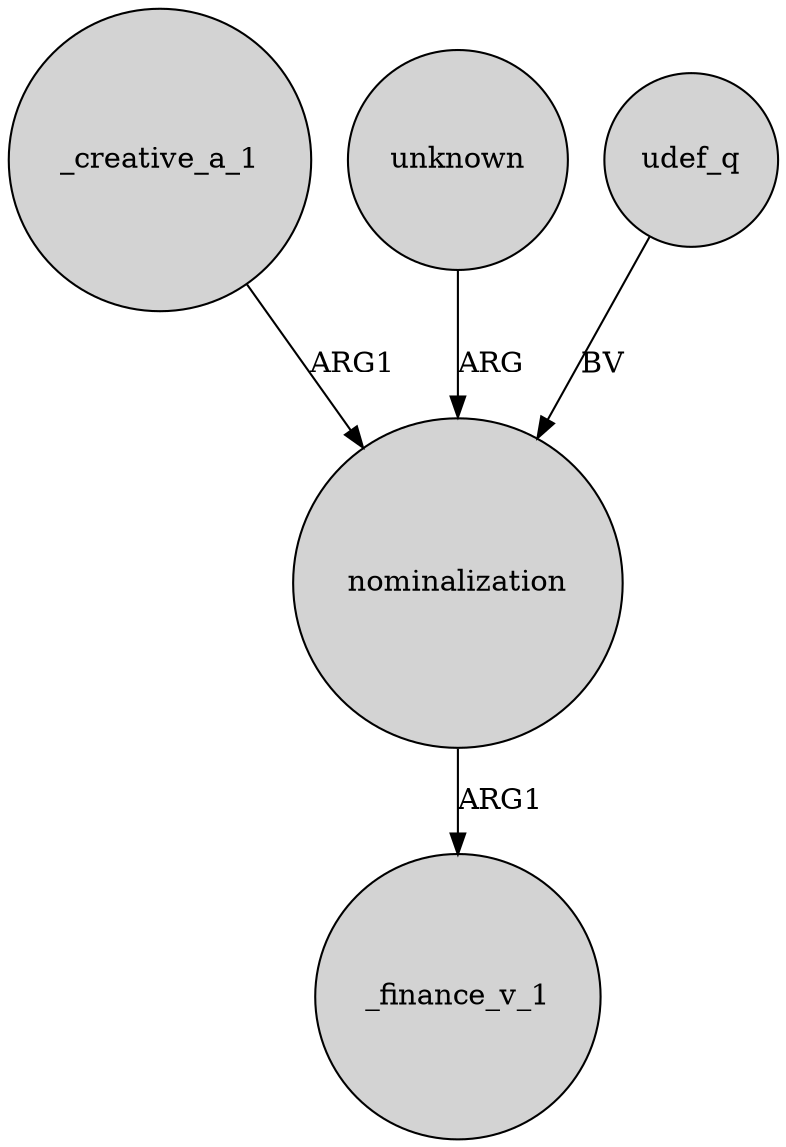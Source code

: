 digraph {
	node [shape=circle style=filled]
	nominalization -> _finance_v_1 [label=ARG1]
	_creative_a_1 -> nominalization [label=ARG1]
	unknown -> nominalization [label=ARG]
	udef_q -> nominalization [label=BV]
}
